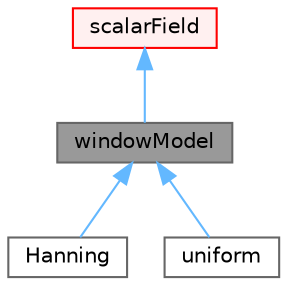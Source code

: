 digraph "windowModel"
{
 // LATEX_PDF_SIZE
  bgcolor="transparent";
  edge [fontname=Helvetica,fontsize=10,labelfontname=Helvetica,labelfontsize=10];
  node [fontname=Helvetica,fontsize=10,shape=box,height=0.2,width=0.4];
  Node1 [id="Node000001",label="windowModel",height=0.2,width=0.4,color="gray40", fillcolor="grey60", style="filled", fontcolor="black",tooltip="Base class for windowing models."];
  Node2 -> Node1 [id="edge1_Node000001_Node000002",dir="back",color="steelblue1",style="solid",tooltip=" "];
  Node2 [id="Node000002",label="scalarField",height=0.2,width=0.4,color="red", fillcolor="#FFF0F0", style="filled",URL="$classFoam_1_1Field.html",tooltip=" "];
  Node1 -> Node11 [id="edge2_Node000001_Node000011",dir="back",color="steelblue1",style="solid",tooltip=" "];
  Node11 [id="Node000011",label="Hanning",height=0.2,width=0.4,color="gray40", fillcolor="white", style="filled",URL="$classFoam_1_1windowModels_1_1Hanning.html",tooltip="Hanning window."];
  Node1 -> Node12 [id="edge3_Node000001_Node000012",dir="back",color="steelblue1",style="solid",tooltip=" "];
  Node12 [id="Node000012",label="uniform",height=0.2,width=0.4,color="gray40", fillcolor="white", style="filled",URL="$classFoam_1_1windowModels_1_1uniform.html",tooltip="A window that applies uniform scaling."];
}
